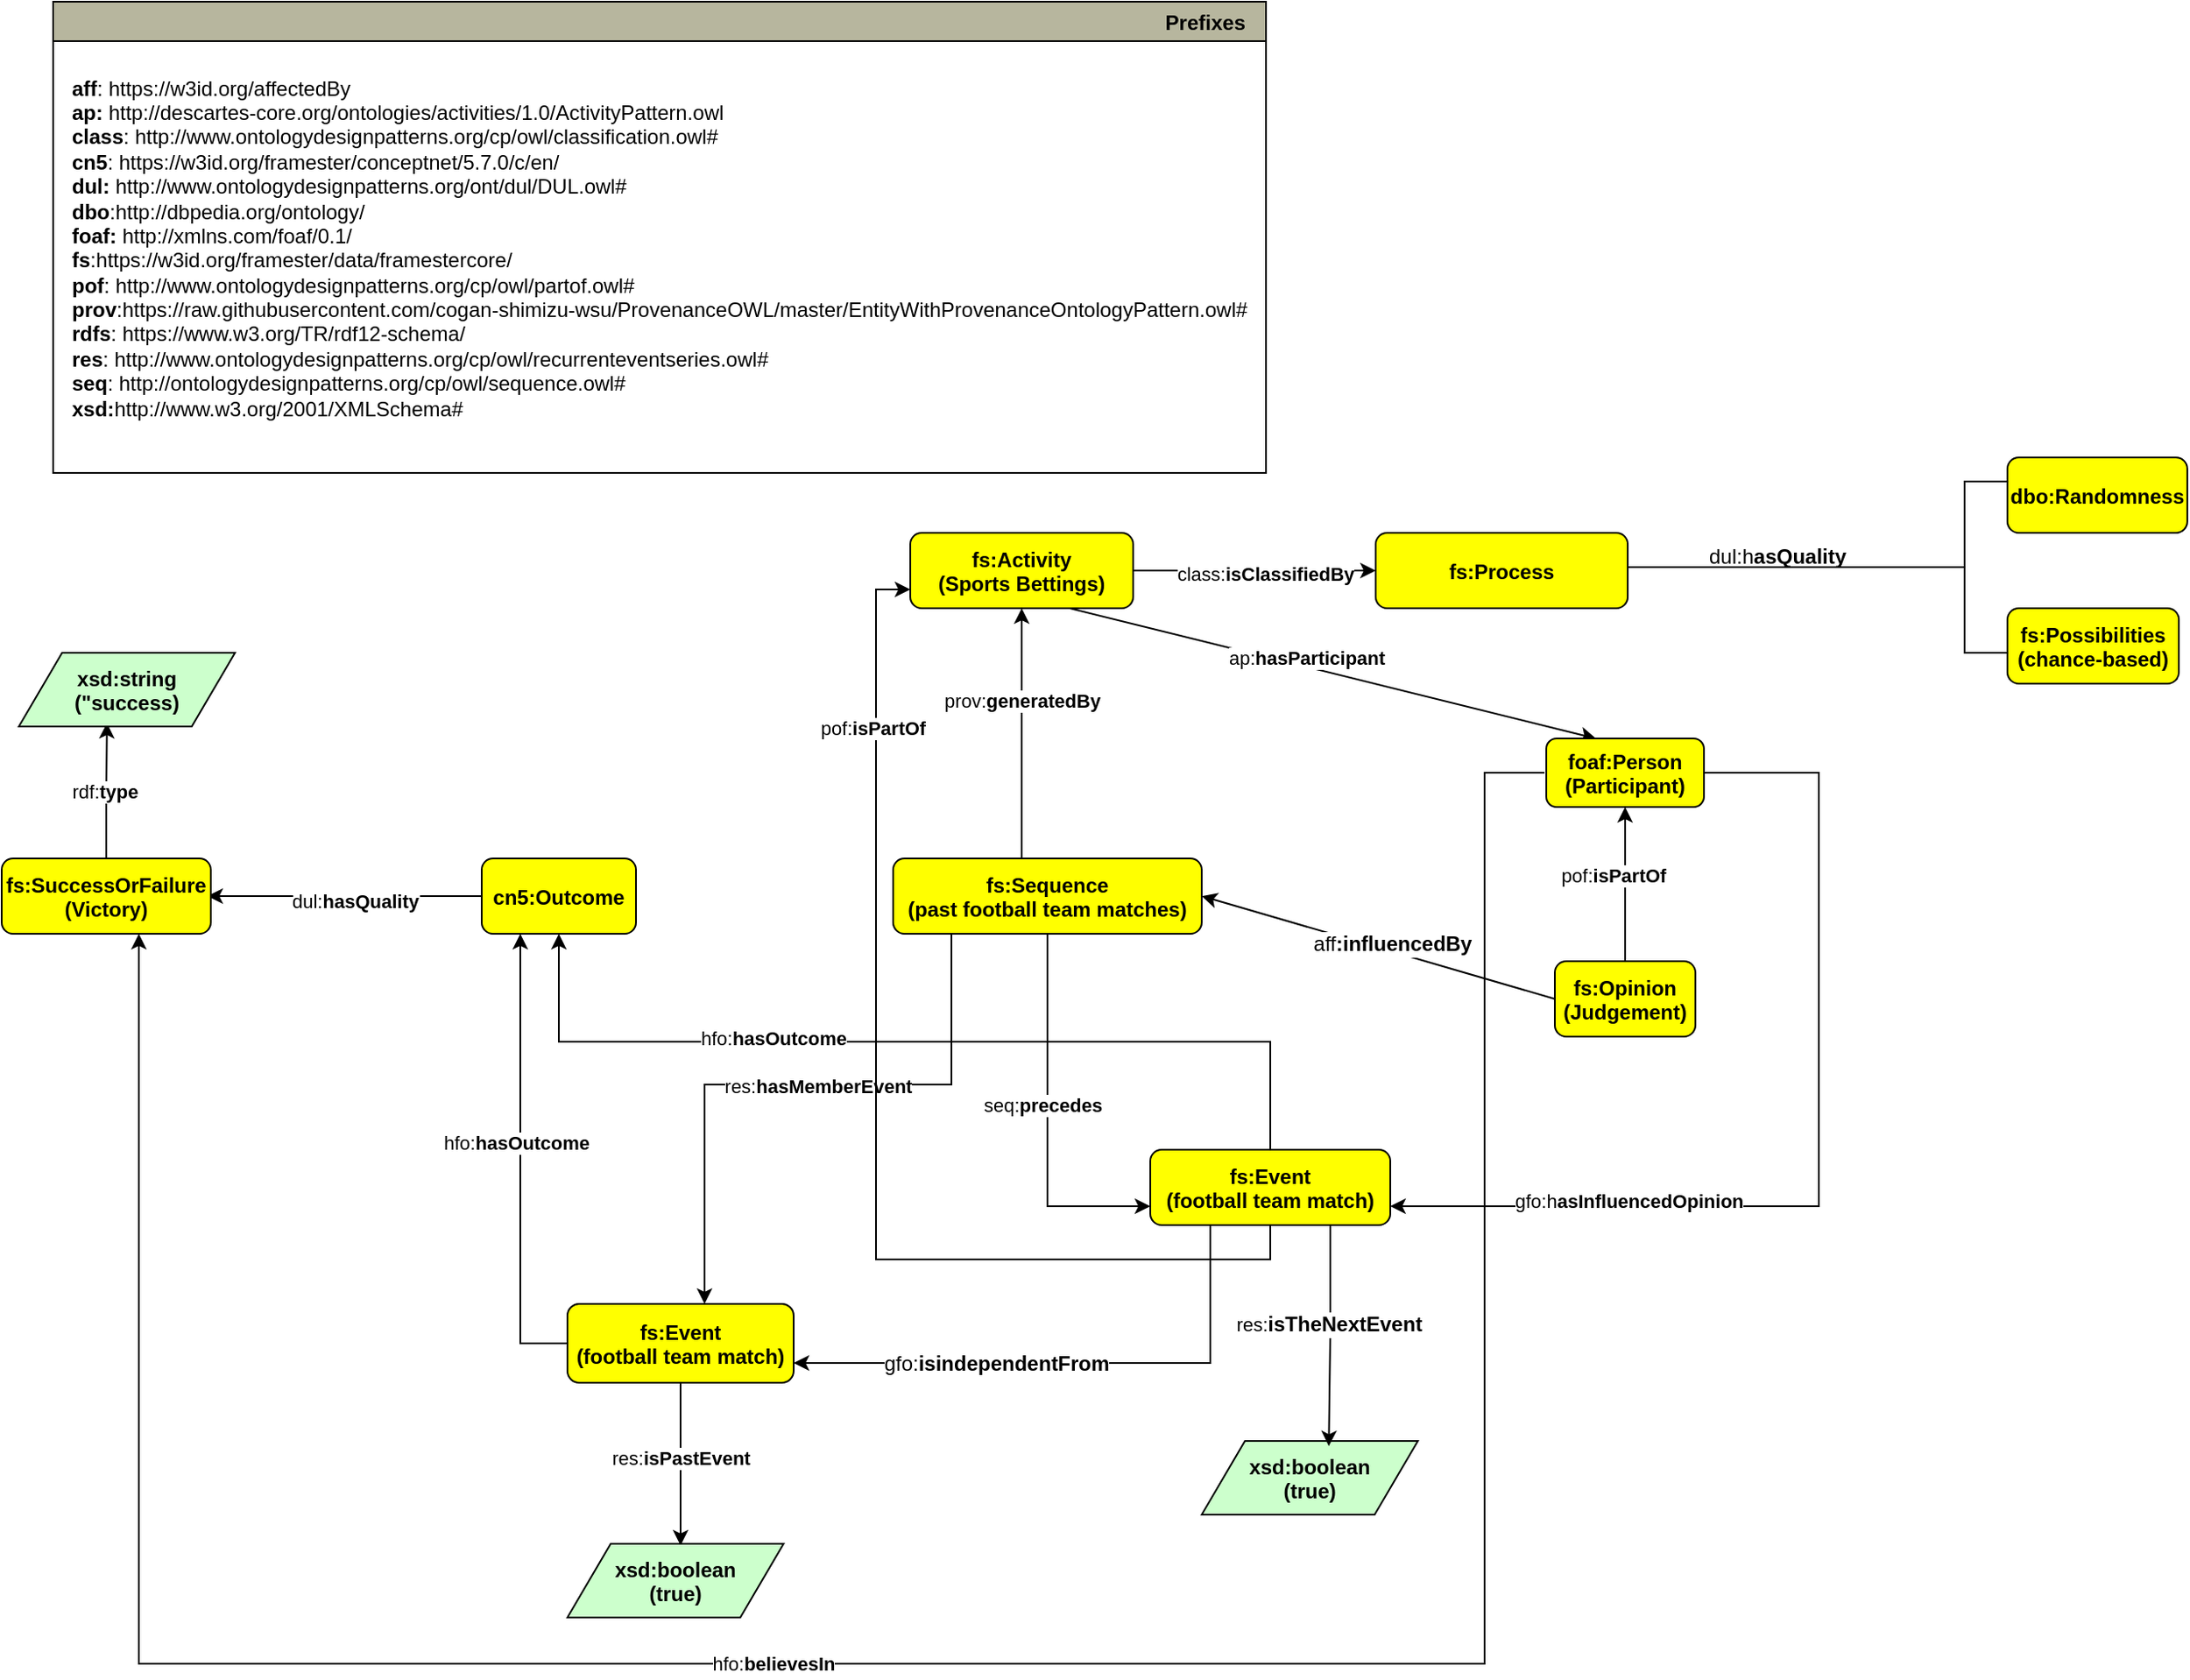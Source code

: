 <mxfile version="22.1.0" type="device">
  <diagram name="Page-1" id="ul_Ds49SjVIBj_ef4BOn">
    <mxGraphModel dx="1877" dy="1750" grid="1" gridSize="10" guides="1" tooltips="1" connect="1" arrows="1" fold="1" page="1" pageScale="1" pageWidth="827" pageHeight="1169" math="0" shadow="0">
      <root>
        <mxCell id="0" />
        <mxCell id="1" parent="0" />
        <mxCell id="TwI9juiyHvKHxiTiBeKR-1" style="edgeStyle=orthogonalEdgeStyle;rounded=0;orthogonalLoop=1;jettySize=auto;html=1;" parent="1" source="TwI9juiyHvKHxiTiBeKR-6" target="TwI9juiyHvKHxiTiBeKR-5" edge="1">
          <mxGeometry relative="1" as="geometry">
            <mxPoint x="370" y="210" as="sourcePoint" />
          </mxGeometry>
        </mxCell>
        <mxCell id="TwI9juiyHvKHxiTiBeKR-2" value="class:&lt;b style=&quot;border-color: var(--border-color);&quot;&gt;isClassifiedBy&lt;/b&gt;" style="edgeLabel;html=1;align=center;verticalAlign=middle;resizable=0;points=[];" parent="TwI9juiyHvKHxiTiBeKR-1" vertex="1" connectable="0">
          <mxGeometry x="0.079" y="-2" relative="1" as="geometry">
            <mxPoint as="offset" />
          </mxGeometry>
        </mxCell>
        <mxCell id="TwI9juiyHvKHxiTiBeKR-5" value="fs:Process" style="graphMlID=n4;shape=rect;rounded=1;arcsize=30;fillColor=#ffff00;strokeColor=#000000;strokeWidth=1.0;fontStyle=1" parent="1" vertex="1">
          <mxGeometry x="581.5" y="100" width="147.01" height="44" as="geometry" />
        </mxCell>
        <mxCell id="TwI9juiyHvKHxiTiBeKR-6" value="fs:Activity&#xa;(Sports Bettings)" style="graphMlID=n4;shape=rect;rounded=1;arcsize=30;fillColor=#ffff00;strokeColor=#000000;strokeWidth=1.0;fontStyle=1" parent="1" vertex="1">
          <mxGeometry x="310" y="100" width="130" height="44" as="geometry" />
        </mxCell>
        <mxCell id="TwI9juiyHvKHxiTiBeKR-8" value="" style="endArrow=classic;html=1;textDirection=ltr;rounded=0;exitX=0.842;exitY=1.027;exitDx=0;exitDy=0;exitPerimeter=0;entryX=0.315;entryY=0;entryDx=0;entryDy=0;entryPerimeter=0;" parent="1" target="TwI9juiyHvKHxiTiBeKR-10" edge="1">
          <mxGeometry width="50" height="50" relative="1" as="geometry">
            <mxPoint x="403" y="144" as="sourcePoint" />
            <mxPoint x="700" y="210" as="targetPoint" />
          </mxGeometry>
        </mxCell>
        <mxCell id="TwI9juiyHvKHxiTiBeKR-9" value="ap:&lt;b&gt;hasParticipant&lt;/b&gt;" style="edgeLabel;html=1;align=center;verticalAlign=middle;resizable=0;points=[];" parent="TwI9juiyHvKHxiTiBeKR-8" vertex="1" connectable="0">
          <mxGeometry x="-0.107" y="5" relative="1" as="geometry">
            <mxPoint as="offset" />
          </mxGeometry>
        </mxCell>
        <mxCell id="me0y0aQ_3NXv7RpqOi4B-11" style="edgeStyle=orthogonalEdgeStyle;rounded=0;orthogonalLoop=1;jettySize=auto;html=1;exitX=1;exitY=0.5;exitDx=0;exitDy=0;entryX=1;entryY=0.75;entryDx=0;entryDy=0;" edge="1" parent="1" source="TwI9juiyHvKHxiTiBeKR-10" target="TwI9juiyHvKHxiTiBeKR-20">
          <mxGeometry relative="1" as="geometry">
            <Array as="points">
              <mxPoint x="840" y="240" />
              <mxPoint x="840" y="493" />
            </Array>
          </mxGeometry>
        </mxCell>
        <mxCell id="TwI9juiyHvKHxiTiBeKR-10" value="&#xa;foaf:Person&#xa;(Participant)&#xa;" style="graphMlID=n4;shape=rect;rounded=1;arcsize=30;fillColor=#ffff00;strokeColor=#000000;strokeWidth=1.0;fontStyle=1" parent="1" vertex="1">
          <mxGeometry x="681" y="220" width="91.97" height="40" as="geometry" />
        </mxCell>
        <mxCell id="TwI9juiyHvKHxiTiBeKR-34" style="edgeStyle=orthogonalEdgeStyle;rounded=0;orthogonalLoop=1;jettySize=auto;html=1;exitX=0.5;exitY=1;exitDx=0;exitDy=0;entryX=0;entryY=0.75;entryDx=0;entryDy=0;" parent="1" source="TwI9juiyHvKHxiTiBeKR-11" target="TwI9juiyHvKHxiTiBeKR-20" edge="1">
          <mxGeometry relative="1" as="geometry" />
        </mxCell>
        <mxCell id="TwI9juiyHvKHxiTiBeKR-35" value="seq:&lt;b&gt;precedes&lt;/b&gt;" style="edgeLabel;html=1;align=center;verticalAlign=middle;resizable=0;points=[];" parent="TwI9juiyHvKHxiTiBeKR-34" vertex="1" connectable="0">
          <mxGeometry x="-0.087" y="-3" relative="1" as="geometry">
            <mxPoint as="offset" />
          </mxGeometry>
        </mxCell>
        <mxCell id="Q6AYP_d7D0vupeWgvhNM-20" style="edgeStyle=orthogonalEdgeStyle;rounded=0;orthogonalLoop=1;jettySize=auto;html=1;exitX=0.5;exitY=0;exitDx=0;exitDy=0;entryX=0.5;entryY=1;entryDx=0;entryDy=0;" parent="1" source="TwI9juiyHvKHxiTiBeKR-11" target="TwI9juiyHvKHxiTiBeKR-6" edge="1">
          <mxGeometry relative="1" as="geometry">
            <Array as="points">
              <mxPoint x="375" y="290" />
            </Array>
          </mxGeometry>
        </mxCell>
        <mxCell id="Q6AYP_d7D0vupeWgvhNM-21" value="prov:&lt;b style=&quot;border-color: var(--border-color);&quot;&gt;generatedBy&lt;/b&gt;" style="edgeLabel;html=1;align=center;verticalAlign=middle;resizable=0;points=[];" parent="Q6AYP_d7D0vupeWgvhNM-20" vertex="1" connectable="0">
          <mxGeometry x="-0.038" y="3" relative="1" as="geometry">
            <mxPoint x="3" y="-30" as="offset" />
          </mxGeometry>
        </mxCell>
        <mxCell id="O0DyRC1jyl6W-TxlB_9I-3" style="edgeStyle=orthogonalEdgeStyle;rounded=0;orthogonalLoop=1;jettySize=auto;html=1;exitX=0;exitY=1;exitDx=0;exitDy=0;entryX=0.5;entryY=0;entryDx=0;entryDy=0;" parent="1" edge="1">
          <mxGeometry relative="1" as="geometry">
            <mxPoint x="189.995" y="550" as="targetPoint" />
            <mxPoint x="314.01" y="334" as="sourcePoint" />
            <Array as="points">
              <mxPoint x="334.01" y="334" />
              <mxPoint x="334.01" y="422" />
              <mxPoint x="190.01" y="422" />
            </Array>
          </mxGeometry>
        </mxCell>
        <mxCell id="O0DyRC1jyl6W-TxlB_9I-4" value="res:&lt;b&gt;hasMemberEvent&lt;/b&gt;" style="edgeLabel;html=1;align=center;verticalAlign=middle;resizable=0;points=[];" parent="O0DyRC1jyl6W-TxlB_9I-3" vertex="1" connectable="0">
          <mxGeometry x="-0.019" y="1" relative="1" as="geometry">
            <mxPoint as="offset" />
          </mxGeometry>
        </mxCell>
        <mxCell id="TwI9juiyHvKHxiTiBeKR-11" value="fs:Sequence&#xa;(past football team matches)" style="graphMlID=n4;shape=rect;rounded=1;arcsize=30;fillColor=#ffff00;strokeColor=#000000;strokeWidth=1.0;fontStyle=1" parent="1" vertex="1">
          <mxGeometry x="300" y="290" width="180" height="44" as="geometry" />
        </mxCell>
        <mxCell id="TwI9juiyHvKHxiTiBeKR-23" style="edgeStyle=orthogonalEdgeStyle;rounded=0;orthogonalLoop=1;jettySize=auto;html=1;exitX=0.5;exitY=0;exitDx=0;exitDy=0;entryX=0.5;entryY=1;entryDx=0;entryDy=0;" parent="1" source="TwI9juiyHvKHxiTiBeKR-20" target="TwI9juiyHvKHxiTiBeKR-14" edge="1">
          <mxGeometry relative="1" as="geometry">
            <mxPoint x="115" y="660.8" as="sourcePoint" />
          </mxGeometry>
        </mxCell>
        <mxCell id="TwI9juiyHvKHxiTiBeKR-24" value="hfo:&lt;b&gt;hasOutcome&lt;/b&gt;" style="edgeLabel;html=1;align=center;verticalAlign=middle;resizable=0;points=[];" parent="TwI9juiyHvKHxiTiBeKR-23" vertex="1" connectable="0">
          <mxGeometry x="-0.185" y="-2" relative="1" as="geometry">
            <mxPoint x="-133" as="offset" />
          </mxGeometry>
        </mxCell>
        <mxCell id="TwI9juiyHvKHxiTiBeKR-25" style="edgeStyle=orthogonalEdgeStyle;rounded=0;orthogonalLoop=1;jettySize=auto;html=1;" parent="1" source="TwI9juiyHvKHxiTiBeKR-14" edge="1">
          <mxGeometry relative="1" as="geometry">
            <mxPoint x="-100" y="312" as="targetPoint" />
          </mxGeometry>
        </mxCell>
        <mxCell id="TwI9juiyHvKHxiTiBeKR-27" value="dul:&lt;b&gt;hasQuality&lt;/b&gt;" style="edgeLabel;html=1;align=center;verticalAlign=middle;resizable=0;points=[];" parent="TwI9juiyHvKHxiTiBeKR-25" vertex="1" connectable="0">
          <mxGeometry x="-0.076" y="3" relative="1" as="geometry">
            <mxPoint as="offset" />
          </mxGeometry>
        </mxCell>
        <mxCell id="TwI9juiyHvKHxiTiBeKR-14" value="cn5:Outcome" style="graphMlID=n4;shape=rect;rounded=1;arcsize=30;fillColor=#ffff00;strokeColor=#000000;strokeWidth=1.0;fontStyle=1" parent="1" vertex="1">
          <mxGeometry x="60" y="290" width="90" height="44" as="geometry" />
        </mxCell>
        <mxCell id="Q6AYP_d7D0vupeWgvhNM-22" style="edgeStyle=orthogonalEdgeStyle;rounded=0;orthogonalLoop=1;jettySize=auto;html=1;exitX=0.5;exitY=1;exitDx=0;exitDy=0;entryX=0;entryY=0.75;entryDx=0;entryDy=0;" parent="1" source="TwI9juiyHvKHxiTiBeKR-20" target="TwI9juiyHvKHxiTiBeKR-6" edge="1">
          <mxGeometry relative="1" as="geometry" />
        </mxCell>
        <mxCell id="Q6AYP_d7D0vupeWgvhNM-23" value="pof:&lt;b&gt;isPartOf&lt;/b&gt;" style="edgeLabel;html=1;align=center;verticalAlign=middle;resizable=0;points=[];" parent="Q6AYP_d7D0vupeWgvhNM-22" vertex="1" connectable="0">
          <mxGeometry x="0.695" y="2" relative="1" as="geometry">
            <mxPoint as="offset" />
          </mxGeometry>
        </mxCell>
        <mxCell id="me0y0aQ_3NXv7RpqOi4B-8" style="edgeStyle=orthogonalEdgeStyle;rounded=0;orthogonalLoop=1;jettySize=auto;html=1;exitX=0.25;exitY=1;exitDx=0;exitDy=0;entryX=1;entryY=0.75;entryDx=0;entryDy=0;" edge="1" parent="1" source="TwI9juiyHvKHxiTiBeKR-20" target="O0DyRC1jyl6W-TxlB_9I-5">
          <mxGeometry relative="1" as="geometry">
            <Array as="points">
              <mxPoint x="485" y="585" />
            </Array>
          </mxGeometry>
        </mxCell>
        <mxCell id="TwI9juiyHvKHxiTiBeKR-20" value="fs:Event&#xa;(football team match)" style="graphMlID=n4;shape=rect;rounded=1;arcsize=30;fillColor=#ffff00;strokeColor=#000000;strokeWidth=1.0;fontStyle=1" parent="1" vertex="1">
          <mxGeometry x="450" y="460" width="140" height="44" as="geometry" />
        </mxCell>
        <mxCell id="TwI9juiyHvKHxiTiBeKR-47" style="edgeStyle=orthogonalEdgeStyle;rounded=0;orthogonalLoop=1;jettySize=auto;html=1;" parent="1" target="TwI9juiyHvKHxiTiBeKR-26" edge="1">
          <mxGeometry relative="1" as="geometry">
            <mxPoint x="680" y="240" as="sourcePoint" />
            <Array as="points">
              <mxPoint x="645" y="240" />
              <mxPoint x="645" y="760" />
              <mxPoint x="-140" y="760" />
            </Array>
            <mxPoint x="-139.995" y="444" as="targetPoint" />
          </mxGeometry>
        </mxCell>
        <mxCell id="TwI9juiyHvKHxiTiBeKR-48" value="hfo:&lt;b&gt;believesIn&lt;/b&gt;" style="edgeLabel;html=1;align=center;verticalAlign=middle;resizable=0;points=[];" parent="TwI9juiyHvKHxiTiBeKR-47" vertex="1" connectable="0">
          <mxGeometry x="0.013" relative="1" as="geometry">
            <mxPoint x="-76" as="offset" />
          </mxGeometry>
        </mxCell>
        <mxCell id="TwI9juiyHvKHxiTiBeKR-26" value="fs:SuccessOrFailure&#xa;(Victory)" style="graphMlID=n4;shape=rect;rounded=1;arcsize=30;fillColor=#ffff00;strokeColor=#000000;strokeWidth=1.0;fontStyle=1" parent="1" vertex="1">
          <mxGeometry x="-220" y="290" width="121.97" height="44" as="geometry" />
        </mxCell>
        <mxCell id="Q6AYP_d7D0vupeWgvhNM-6" style="edgeStyle=orthogonalEdgeStyle;rounded=0;orthogonalLoop=1;jettySize=auto;html=1;exitX=0.5;exitY=0;exitDx=0;exitDy=0;entryX=0.5;entryY=1;entryDx=0;entryDy=0;" parent="1" source="Q6AYP_d7D0vupeWgvhNM-1" target="TwI9juiyHvKHxiTiBeKR-10" edge="1">
          <mxGeometry relative="1" as="geometry" />
        </mxCell>
        <mxCell id="Q6AYP_d7D0vupeWgvhNM-1" value="fs:Opinion&#xa;(Judgement)" style="graphMlID=n4;shape=rect;rounded=1;arcsize=30;fillColor=#ffff00;strokeColor=#000000;strokeWidth=1.0;fontStyle=1" parent="1" vertex="1">
          <mxGeometry x="686" y="350" width="81.968" height="44" as="geometry" />
        </mxCell>
        <mxCell id="Q6AYP_d7D0vupeWgvhNM-13" value="pof:&lt;b&gt;isPartOf&lt;/b&gt;" style="edgeLabel;html=1;align=center;verticalAlign=middle;resizable=0;points=[];" parent="1" vertex="1" connectable="0">
          <mxGeometry x="720" y="300" as="geometry" />
        </mxCell>
        <mxCell id="Q6AYP_d7D0vupeWgvhNM-16" value="" style="endArrow=classic;html=1;textDirection=ltr;rounded=0;entryX=1;entryY=0.5;entryDx=0;entryDy=0;exitX=0;exitY=0.5;exitDx=0;exitDy=0;" parent="1" source="Q6AYP_d7D0vupeWgvhNM-1" target="TwI9juiyHvKHxiTiBeKR-11" edge="1">
          <mxGeometry width="50" height="50" relative="1" as="geometry">
            <mxPoint x="627.95" y="311.5" as="sourcePoint" />
            <mxPoint x="480" y="311.5" as="targetPoint" />
          </mxGeometry>
        </mxCell>
        <mxCell id="Q6AYP_d7D0vupeWgvhNM-17" value="aff&lt;b&gt;:influencedBy&lt;/b&gt;" style="text;html=1;align=center;verticalAlign=middle;resizable=0;points=[];labelBackgroundColor=#ffffff;rotation=0;" parent="Q6AYP_d7D0vupeWgvhNM-16" vertex="1" connectable="0">
          <mxGeometry x="-0.221" relative="1" as="geometry">
            <mxPoint x="-15" y="-9" as="offset" />
          </mxGeometry>
        </mxCell>
        <mxCell id="Q6AYP_d7D0vupeWgvhNM-24" value="" style="strokeWidth=1;html=1;shape=mxgraph.flowchart.annotation_2;align=left;labelPosition=right;pointerEvents=1;" parent="1" vertex="1">
          <mxGeometry x="900" y="70" width="50" height="100" as="geometry" />
        </mxCell>
        <mxCell id="Q6AYP_d7D0vupeWgvhNM-25" value="dbo:Randomness" style="graphMlID=n4;shape=rect;rounded=1;arcsize=30;fillColor=#ffff00;strokeColor=#000000;strokeWidth=1.0;fontStyle=1" parent="1" vertex="1">
          <mxGeometry x="950" y="56" width="104.93" height="44" as="geometry" />
        </mxCell>
        <mxCell id="Q6AYP_d7D0vupeWgvhNM-26" value="fs:Possibilities&#xa;(chance-based)" style="graphMlID=n4;shape=rect;rounded=1;arcsize=30;fillColor=#ffff00;strokeColor=#000000;strokeWidth=1.0;fontStyle=1" parent="1" vertex="1">
          <mxGeometry x="950" y="144" width="100" height="44" as="geometry" />
        </mxCell>
        <mxCell id="Q6AYP_d7D0vupeWgvhNM-27" value="" style="line;strokeWidth=1;html=1;" parent="1" vertex="1">
          <mxGeometry x="728.51" y="115" width="171.49" height="10" as="geometry" />
        </mxCell>
        <mxCell id="Q6AYP_d7D0vupeWgvhNM-28" value="dul:h&lt;b&gt;asQuality&lt;/b&gt;" style="text;whiteSpace=wrap;html=1;" parent="1" vertex="1">
          <mxGeometry x="773.89" y="100" width="80.74" height="20" as="geometry" />
        </mxCell>
        <mxCell id="Q6AYP_d7D0vupeWgvhNM-30" style="edgeStyle=orthogonalEdgeStyle;rounded=0;orthogonalLoop=1;jettySize=auto;html=1;entryX=0.505;entryY=1.159;entryDx=0;entryDy=0;entryPerimeter=0;" parent="1" source="TwI9juiyHvKHxiTiBeKR-26" edge="1">
          <mxGeometry relative="1" as="geometry">
            <mxPoint x="-158.606" y="210.996" as="targetPoint" />
          </mxGeometry>
        </mxCell>
        <mxCell id="Q6AYP_d7D0vupeWgvhNM-32" value="rdf:&lt;b&gt;type&lt;/b&gt;" style="edgeLabel;html=1;align=center;verticalAlign=middle;resizable=0;points=[];" parent="Q6AYP_d7D0vupeWgvhNM-30" vertex="1" connectable="0">
          <mxGeometry x="-0.024" y="-1" relative="1" as="geometry">
            <mxPoint x="-1" y="-1" as="offset" />
          </mxGeometry>
        </mxCell>
        <mxCell id="Q6AYP_d7D0vupeWgvhNM-31" value="xsd:string&#xa;(&quot;success)" style="graphMlID=n6;shape=parallelogram;fillColor=#ccffcc;strokeColor=#000000;strokeWidth=1.0;fontStyle=1" parent="1" vertex="1">
          <mxGeometry x="-210" y="170" width="126.095" height="43" as="geometry" />
        </mxCell>
        <mxCell id="Q6AYP_d7D0vupeWgvhNM-33" value="xsd:boolean&#xa;(true)" style="graphMlID=n6;shape=parallelogram;fillColor=#ccffcc;strokeColor=#000000;strokeWidth=1.0;fontStyle=1" parent="1" vertex="1">
          <mxGeometry x="480" y="630" width="126.095" height="43" as="geometry" />
        </mxCell>
        <mxCell id="Q6AYP_d7D0vupeWgvhNM-34" style="edgeStyle=orthogonalEdgeStyle;rounded=0;orthogonalLoop=1;jettySize=auto;html=1;exitX=0.75;exitY=1;exitDx=0;exitDy=0;entryX=0.588;entryY=0.07;entryDx=0;entryDy=0;entryPerimeter=0;" parent="1" source="TwI9juiyHvKHxiTiBeKR-20" target="Q6AYP_d7D0vupeWgvhNM-33" edge="1">
          <mxGeometry relative="1" as="geometry" />
        </mxCell>
        <mxCell id="Q6AYP_d7D0vupeWgvhNM-35" value="res:&lt;b style=&quot;border-color: var(--border-color); font-size: 12px;&quot;&gt;isTheNextEvent&lt;/b&gt;" style="edgeLabel;html=1;align=center;verticalAlign=middle;resizable=0;points=[];" parent="Q6AYP_d7D0vupeWgvhNM-34" vertex="1" connectable="0">
          <mxGeometry x="-0.107" y="-1" relative="1" as="geometry">
            <mxPoint as="offset" />
          </mxGeometry>
        </mxCell>
        <mxCell id="O0DyRC1jyl6W-TxlB_9I-8" style="edgeStyle=orthogonalEdgeStyle;rounded=0;orthogonalLoop=1;jettySize=auto;html=1;exitX=0.5;exitY=1;exitDx=0;exitDy=0;" parent="1" source="O0DyRC1jyl6W-TxlB_9I-5" edge="1">
          <mxGeometry relative="1" as="geometry">
            <mxPoint x="176" y="691" as="targetPoint" />
            <mxPoint x="175.985" y="607" as="sourcePoint" />
          </mxGeometry>
        </mxCell>
        <mxCell id="e4WFakoNwPs_YKIt8jua-1" value="res:&lt;b style=&quot;border-color: var(--border-color);&quot;&gt;isPastEvent&lt;/b&gt;" style="edgeLabel;html=1;align=center;verticalAlign=middle;resizable=0;points=[];" parent="O0DyRC1jyl6W-TxlB_9I-8" vertex="1" connectable="0">
          <mxGeometry x="-0.079" relative="1" as="geometry">
            <mxPoint as="offset" />
          </mxGeometry>
        </mxCell>
        <mxCell id="e4WFakoNwPs_YKIt8jua-2" style="edgeStyle=orthogonalEdgeStyle;rounded=0;orthogonalLoop=1;jettySize=auto;html=1;exitX=0;exitY=0.5;exitDx=0;exitDy=0;entryX=0.25;entryY=1;entryDx=0;entryDy=0;" parent="1" source="O0DyRC1jyl6W-TxlB_9I-5" target="TwI9juiyHvKHxiTiBeKR-14" edge="1">
          <mxGeometry relative="1" as="geometry">
            <mxPoint x="-20" y="573" as="targetPoint" />
          </mxGeometry>
        </mxCell>
        <mxCell id="e4WFakoNwPs_YKIt8jua-3" value="hfo:&lt;b&gt;hasOutcome&lt;/b&gt;" style="edgeLabel;html=1;align=center;verticalAlign=middle;resizable=0;points=[];" parent="e4WFakoNwPs_YKIt8jua-2" vertex="1" connectable="0">
          <mxGeometry x="0.084" y="3" relative="1" as="geometry">
            <mxPoint as="offset" />
          </mxGeometry>
        </mxCell>
        <mxCell id="O0DyRC1jyl6W-TxlB_9I-5" value="fs:Event&#xa;(football team match)" style="graphMlID=n4;shape=rect;rounded=1;arcsize=30;fillColor=#ffff00;strokeColor=#000000;strokeWidth=1.0;fontStyle=1" parent="1" vertex="1">
          <mxGeometry x="110" y="550" width="131.97" height="46" as="geometry" />
        </mxCell>
        <mxCell id="O0DyRC1jyl6W-TxlB_9I-6" value="xsd:boolean&#xa;(true)" style="graphMlID=n6;shape=parallelogram;fillColor=#ccffcc;strokeColor=#000000;strokeWidth=1.0;fontStyle=1" parent="1" vertex="1">
          <mxGeometry x="110" y="690" width="126.09" height="43" as="geometry" />
        </mxCell>
        <mxCell id="me0y0aQ_3NXv7RpqOi4B-1" value="Prefixes" style="graphMlID=n0;shape=swimlane;startSize=23;fillColor=#b7b69e;strokeColor=#000000;strokeWidth=1.0;align=right;spacingRight=10;fontStyle=1" vertex="1" parent="1">
          <mxGeometry x="-190" y="-210" width="707.5" height="275" as="geometry" />
        </mxCell>
        <mxCell id="me0y0aQ_3NXv7RpqOi4B-2" value="&lt;div style=&quot;text-align: left;&quot;&gt;&lt;b&gt;aff&lt;/b&gt;:&amp;nbsp;https://w3id.org/affectedBy&lt;/div&gt;&lt;div style=&quot;text-align: left;&quot;&gt;&lt;b&gt;ap:&amp;nbsp;&lt;/b&gt;http://descartes-core.org/ontologies/activities/1.0/ActivityPattern.owl&lt;/div&gt;&lt;div style=&quot;text-align: left;&quot;&gt;&lt;b style=&quot;font-weight: bold; background-color: initial;&quot;&gt;class&lt;/b&gt;&lt;span style=&quot;font-weight: normal; background-color: initial;&quot;&gt;: http://www.ontologydesignpatterns.org/cp/owl/classification.owl#&lt;/span&gt;&lt;/div&gt;&lt;div style=&quot;text-align: left;&quot;&gt;&lt;span style=&quot;background-color: initial;&quot;&gt;&lt;b&gt;cn5&lt;/b&gt;&lt;/span&gt;&lt;span style=&quot;font-weight: normal; background-color: initial;&quot;&gt;:&amp;nbsp;&lt;/span&gt;&lt;span style=&quot;background-color: initial;&quot;&gt;https:​/​/​w3id.​org/​framester/​conceptnet/​5.​7.​0/​c/​en/​&lt;/span&gt;&lt;/div&gt;&lt;div style=&quot;text-align: left;&quot;&gt;&lt;span style=&quot;background-color: initial;&quot;&gt;&lt;b&gt;dul:&lt;/b&gt;&lt;/span&gt;&lt;span style=&quot;font-weight: normal; background-color: initial;&quot;&gt;&amp;nbsp;&lt;/span&gt;&lt;span style=&quot;background-color: initial;&quot;&gt;http://www.ontologydesignpatterns.org/ont/dul/DUL.owl#&lt;/span&gt;&lt;/div&gt;&lt;div style=&quot;text-align: left;&quot;&gt;&lt;span style=&quot;background-color: initial;&quot;&gt;&lt;b&gt;dbo&lt;/b&gt;:&lt;/span&gt;&lt;span style=&quot;background-color: initial;&quot;&gt;http://dbpedia.org/ontology/&lt;/span&gt;&lt;/div&gt;&lt;div style=&quot;text-align: left;&quot;&gt;&lt;span style=&quot;background-color: initial;&quot;&gt;&lt;b&gt;foaf:&amp;nbsp;&lt;/b&gt;&lt;/span&gt;&lt;span style=&quot;background-color: initial;&quot;&gt;http://xmlns.com/foaf/0.1/&lt;/span&gt;&lt;/div&gt;&lt;div style=&quot;text-align: left;&quot;&gt;&lt;span style=&quot;background-color: initial;&quot;&gt;&lt;b&gt;fs&lt;/b&gt;:&lt;/span&gt;&lt;span style=&quot;background-color: initial; text-align: center;&quot;&gt;https://w3id.org/framester/data/framestercore/&lt;/span&gt;&lt;/div&gt;&lt;div style=&quot;text-align: left;&quot;&gt;&lt;span style=&quot;background-color: initial;&quot;&gt;&lt;b&gt;pof&lt;/b&gt;:&amp;nbsp;&lt;/span&gt;&lt;span style=&quot;background-color: initial;&quot;&gt;http://www.ontologydesignpatterns.org/cp/owl/partof.owl#&lt;/span&gt;&lt;/div&gt;&lt;div style=&quot;text-align: left;&quot;&gt;&lt;span style=&quot;background-color: initial;&quot;&gt;&lt;b&gt;prov&lt;/b&gt;:&lt;/span&gt;&lt;span style=&quot;background-color: initial;&quot;&gt;https://raw.githubusercontent.com/cogan-shimizu-wsu/ProvenanceOWL/master/EntityWithProvenanceOntologyPattern.owl#&amp;nbsp;&lt;/span&gt;&lt;/div&gt;&lt;div style=&quot;text-align: left;&quot;&gt;&lt;span style=&quot;background-color: initial;&quot;&gt;&lt;b&gt;rdfs&lt;/b&gt;:&amp;nbsp;&lt;/span&gt;&lt;span style=&quot;background-color: initial;&quot;&gt;https://www.w3.org/TR/rdf12-schema/&lt;/span&gt;&lt;/div&gt;&lt;div style=&quot;text-align: left;&quot;&gt;&lt;span style=&quot;background-color: initial;&quot;&gt;&lt;b&gt;res&lt;/b&gt;:&amp;nbsp;&lt;/span&gt;&lt;span style=&quot;background-color: initial;&quot;&gt;http://www.ontologydesignpatterns.org/cp/owl/recurrenteventseries.owl#&amp;nbsp;&lt;/span&gt;&lt;/div&gt;&lt;div style=&quot;text-align: left;&quot;&gt;&lt;span style=&quot;background-color: initial;&quot;&gt;&lt;b&gt;seq&lt;/b&gt;:&amp;nbsp;&lt;/span&gt;&lt;span style=&quot;background-color: initial;&quot;&gt;http://ontologydesignpatterns.org/cp/owl/sequence.owl#&lt;/span&gt;&lt;/div&gt;&lt;div style=&quot;text-align: left;&quot;&gt;&lt;span style=&quot;background-color: initial;&quot;&gt;&lt;b&gt;xsd:&lt;/b&gt;&lt;/span&gt;&lt;span style=&quot;background-color: initial;&quot;&gt;http://www.w3.org/2001/XMLSchema#&lt;/span&gt;&lt;/div&gt;&lt;div style=&quot;text-align: left;&quot;&gt;&lt;b style=&quot;background-color: initial;&quot;&gt;&lt;br&gt;&lt;/b&gt;&lt;/div&gt;" style="text;html=1;align=center;verticalAlign=middle;resizable=0;points=[];autosize=1;strokeColor=none;fillColor=none;" vertex="1" parent="me0y0aQ_3NXv7RpqOi4B-1">
          <mxGeometry y="36" width="710" height="230" as="geometry" />
        </mxCell>
        <mxCell id="me0y0aQ_3NXv7RpqOi4B-10" value="gfo:&lt;b&gt;isindependentFrom&lt;/b&gt;" style="text;html=1;align=center;verticalAlign=middle;resizable=0;points=[];labelBackgroundColor=#ffffff;rotation=0;" vertex="1" connectable="0" parent="1">
          <mxGeometry x="360" y="585" as="geometry" />
        </mxCell>
        <mxCell id="me0y0aQ_3NXv7RpqOi4B-12" value="gfo:h&lt;b&gt;asInfluencedOpinion&lt;/b&gt;" style="edgeLabel;html=1;align=center;verticalAlign=middle;resizable=0;points=[];" vertex="1" connectable="0" parent="1">
          <mxGeometry x="728.51" y="490" as="geometry" />
        </mxCell>
      </root>
    </mxGraphModel>
  </diagram>
</mxfile>
